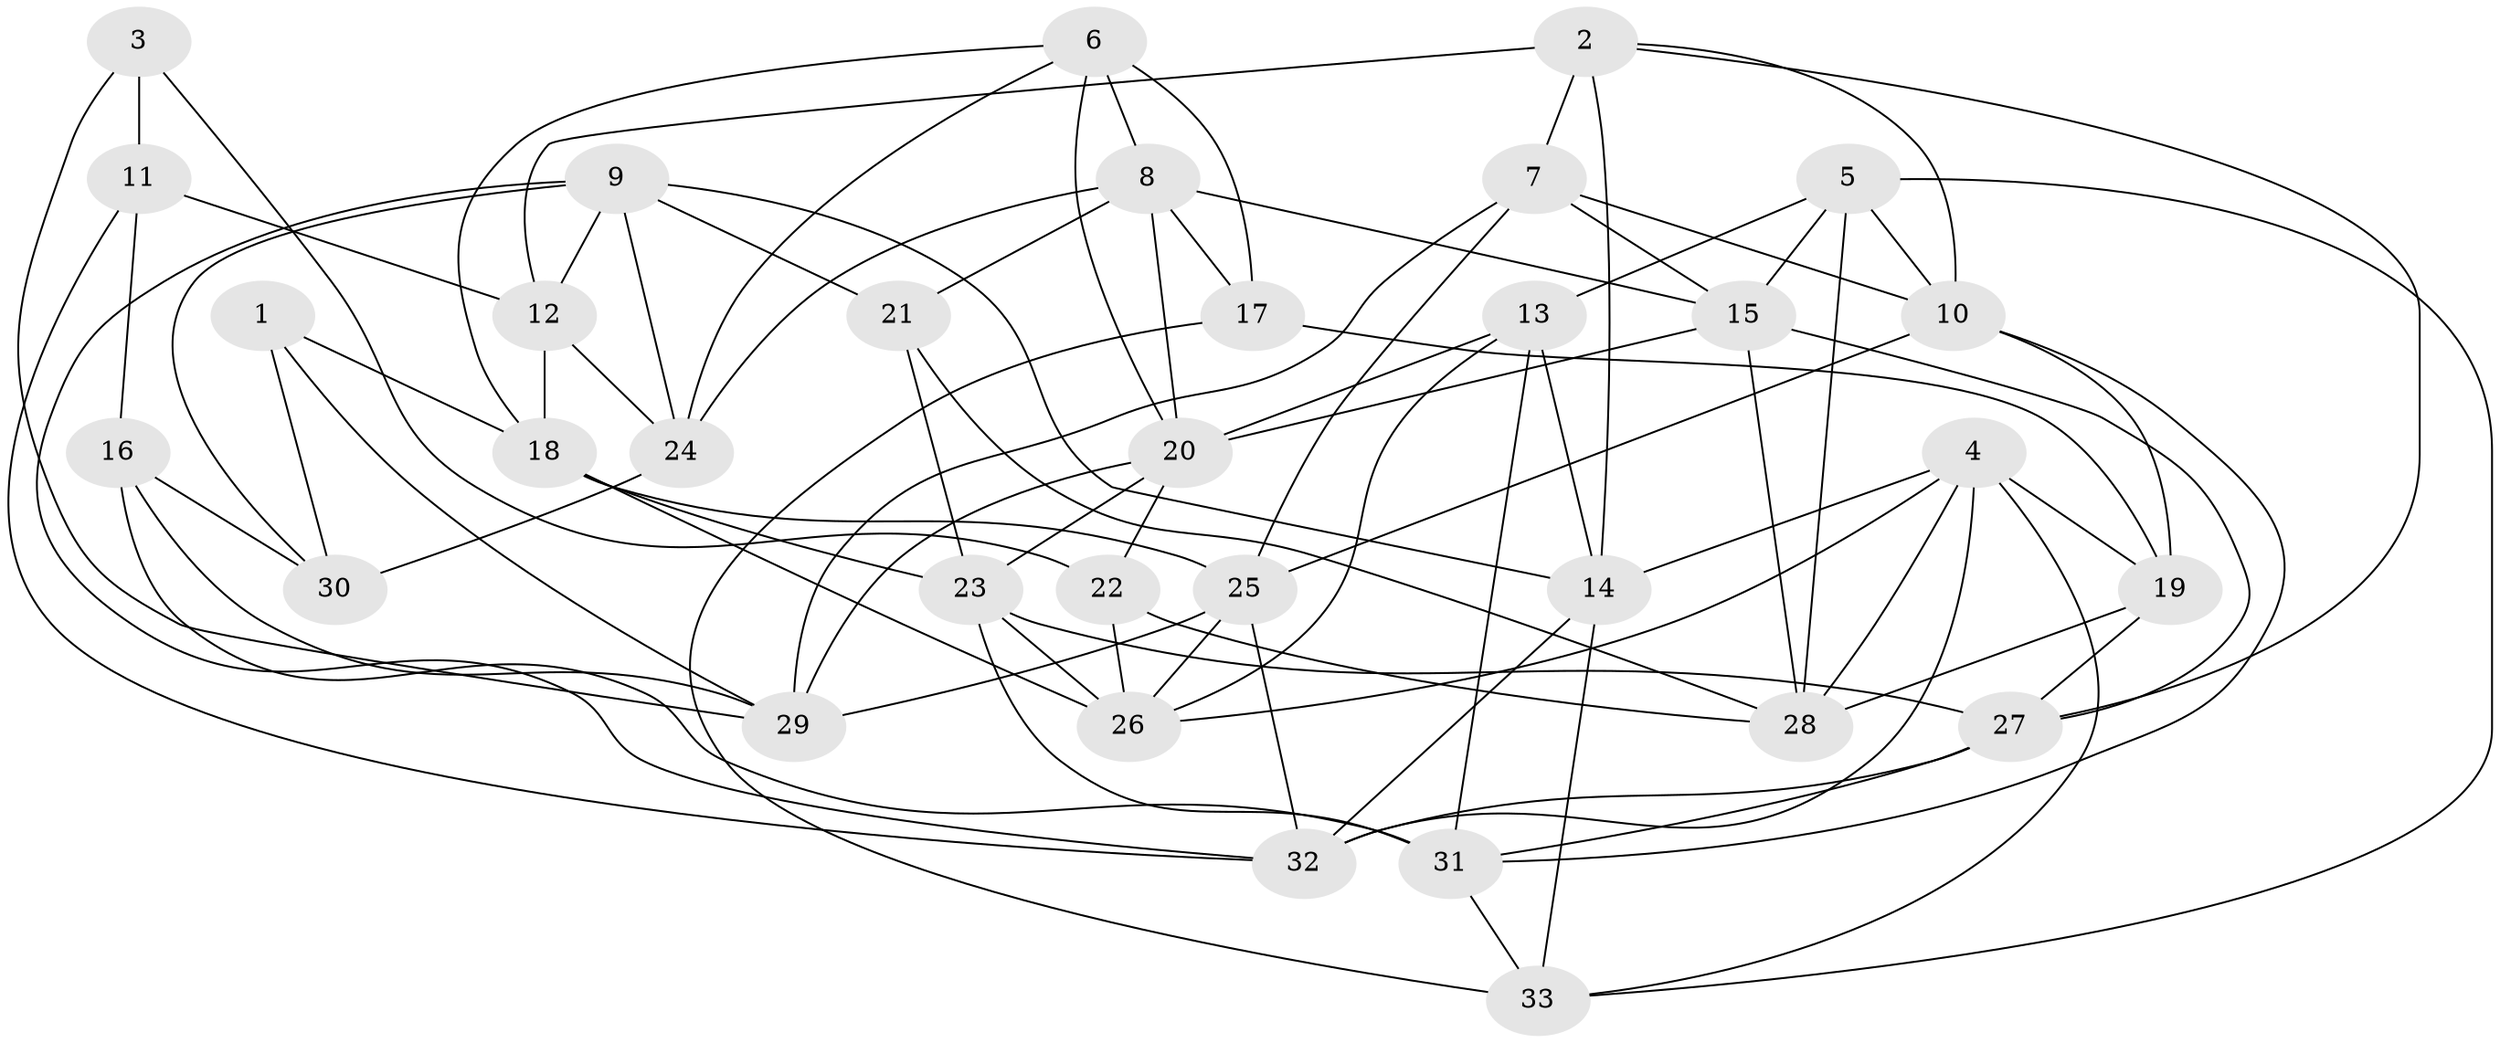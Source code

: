 // original degree distribution, {4: 1.0}
// Generated by graph-tools (version 1.1) at 2025/02/03/09/25 03:02:59]
// undirected, 33 vertices, 86 edges
graph export_dot {
graph [start="1"]
  node [color=gray90,style=filled];
  1;
  2;
  3;
  4;
  5;
  6;
  7;
  8;
  9;
  10;
  11;
  12;
  13;
  14;
  15;
  16;
  17;
  18;
  19;
  20;
  21;
  22;
  23;
  24;
  25;
  26;
  27;
  28;
  29;
  30;
  31;
  32;
  33;
  1 -- 18 [weight=1.0];
  1 -- 29 [weight=1.0];
  1 -- 30 [weight=2.0];
  2 -- 7 [weight=2.0];
  2 -- 10 [weight=1.0];
  2 -- 12 [weight=1.0];
  2 -- 14 [weight=1.0];
  2 -- 27 [weight=1.0];
  3 -- 11 [weight=4.0];
  3 -- 22 [weight=1.0];
  3 -- 29 [weight=1.0];
  4 -- 14 [weight=1.0];
  4 -- 19 [weight=1.0];
  4 -- 26 [weight=1.0];
  4 -- 28 [weight=1.0];
  4 -- 32 [weight=1.0];
  4 -- 33 [weight=1.0];
  5 -- 10 [weight=1.0];
  5 -- 13 [weight=1.0];
  5 -- 15 [weight=1.0];
  5 -- 28 [weight=2.0];
  5 -- 33 [weight=1.0];
  6 -- 8 [weight=1.0];
  6 -- 17 [weight=2.0];
  6 -- 18 [weight=1.0];
  6 -- 20 [weight=1.0];
  6 -- 24 [weight=1.0];
  7 -- 10 [weight=1.0];
  7 -- 15 [weight=1.0];
  7 -- 25 [weight=1.0];
  7 -- 29 [weight=1.0];
  8 -- 15 [weight=1.0];
  8 -- 17 [weight=1.0];
  8 -- 20 [weight=1.0];
  8 -- 21 [weight=1.0];
  8 -- 24 [weight=1.0];
  9 -- 12 [weight=1.0];
  9 -- 14 [weight=1.0];
  9 -- 21 [weight=1.0];
  9 -- 24 [weight=1.0];
  9 -- 30 [weight=1.0];
  9 -- 32 [weight=1.0];
  10 -- 19 [weight=1.0];
  10 -- 25 [weight=1.0];
  10 -- 31 [weight=1.0];
  11 -- 12 [weight=2.0];
  11 -- 16 [weight=1.0];
  11 -- 32 [weight=1.0];
  12 -- 18 [weight=1.0];
  12 -- 24 [weight=1.0];
  13 -- 14 [weight=1.0];
  13 -- 20 [weight=2.0];
  13 -- 26 [weight=1.0];
  13 -- 31 [weight=1.0];
  14 -- 32 [weight=1.0];
  14 -- 33 [weight=1.0];
  15 -- 20 [weight=1.0];
  15 -- 27 [weight=1.0];
  15 -- 28 [weight=1.0];
  16 -- 29 [weight=1.0];
  16 -- 30 [weight=1.0];
  16 -- 31 [weight=1.0];
  17 -- 19 [weight=1.0];
  17 -- 33 [weight=2.0];
  18 -- 23 [weight=1.0];
  18 -- 25 [weight=1.0];
  18 -- 26 [weight=1.0];
  19 -- 27 [weight=1.0];
  19 -- 28 [weight=2.0];
  20 -- 22 [weight=1.0];
  20 -- 23 [weight=1.0];
  20 -- 29 [weight=1.0];
  21 -- 23 [weight=1.0];
  21 -- 28 [weight=1.0];
  22 -- 26 [weight=1.0];
  22 -- 28 [weight=1.0];
  23 -- 26 [weight=1.0];
  23 -- 27 [weight=1.0];
  23 -- 31 [weight=1.0];
  24 -- 30 [weight=2.0];
  25 -- 26 [weight=1.0];
  25 -- 29 [weight=1.0];
  25 -- 32 [weight=1.0];
  27 -- 31 [weight=1.0];
  27 -- 32 [weight=1.0];
  31 -- 33 [weight=1.0];
}

